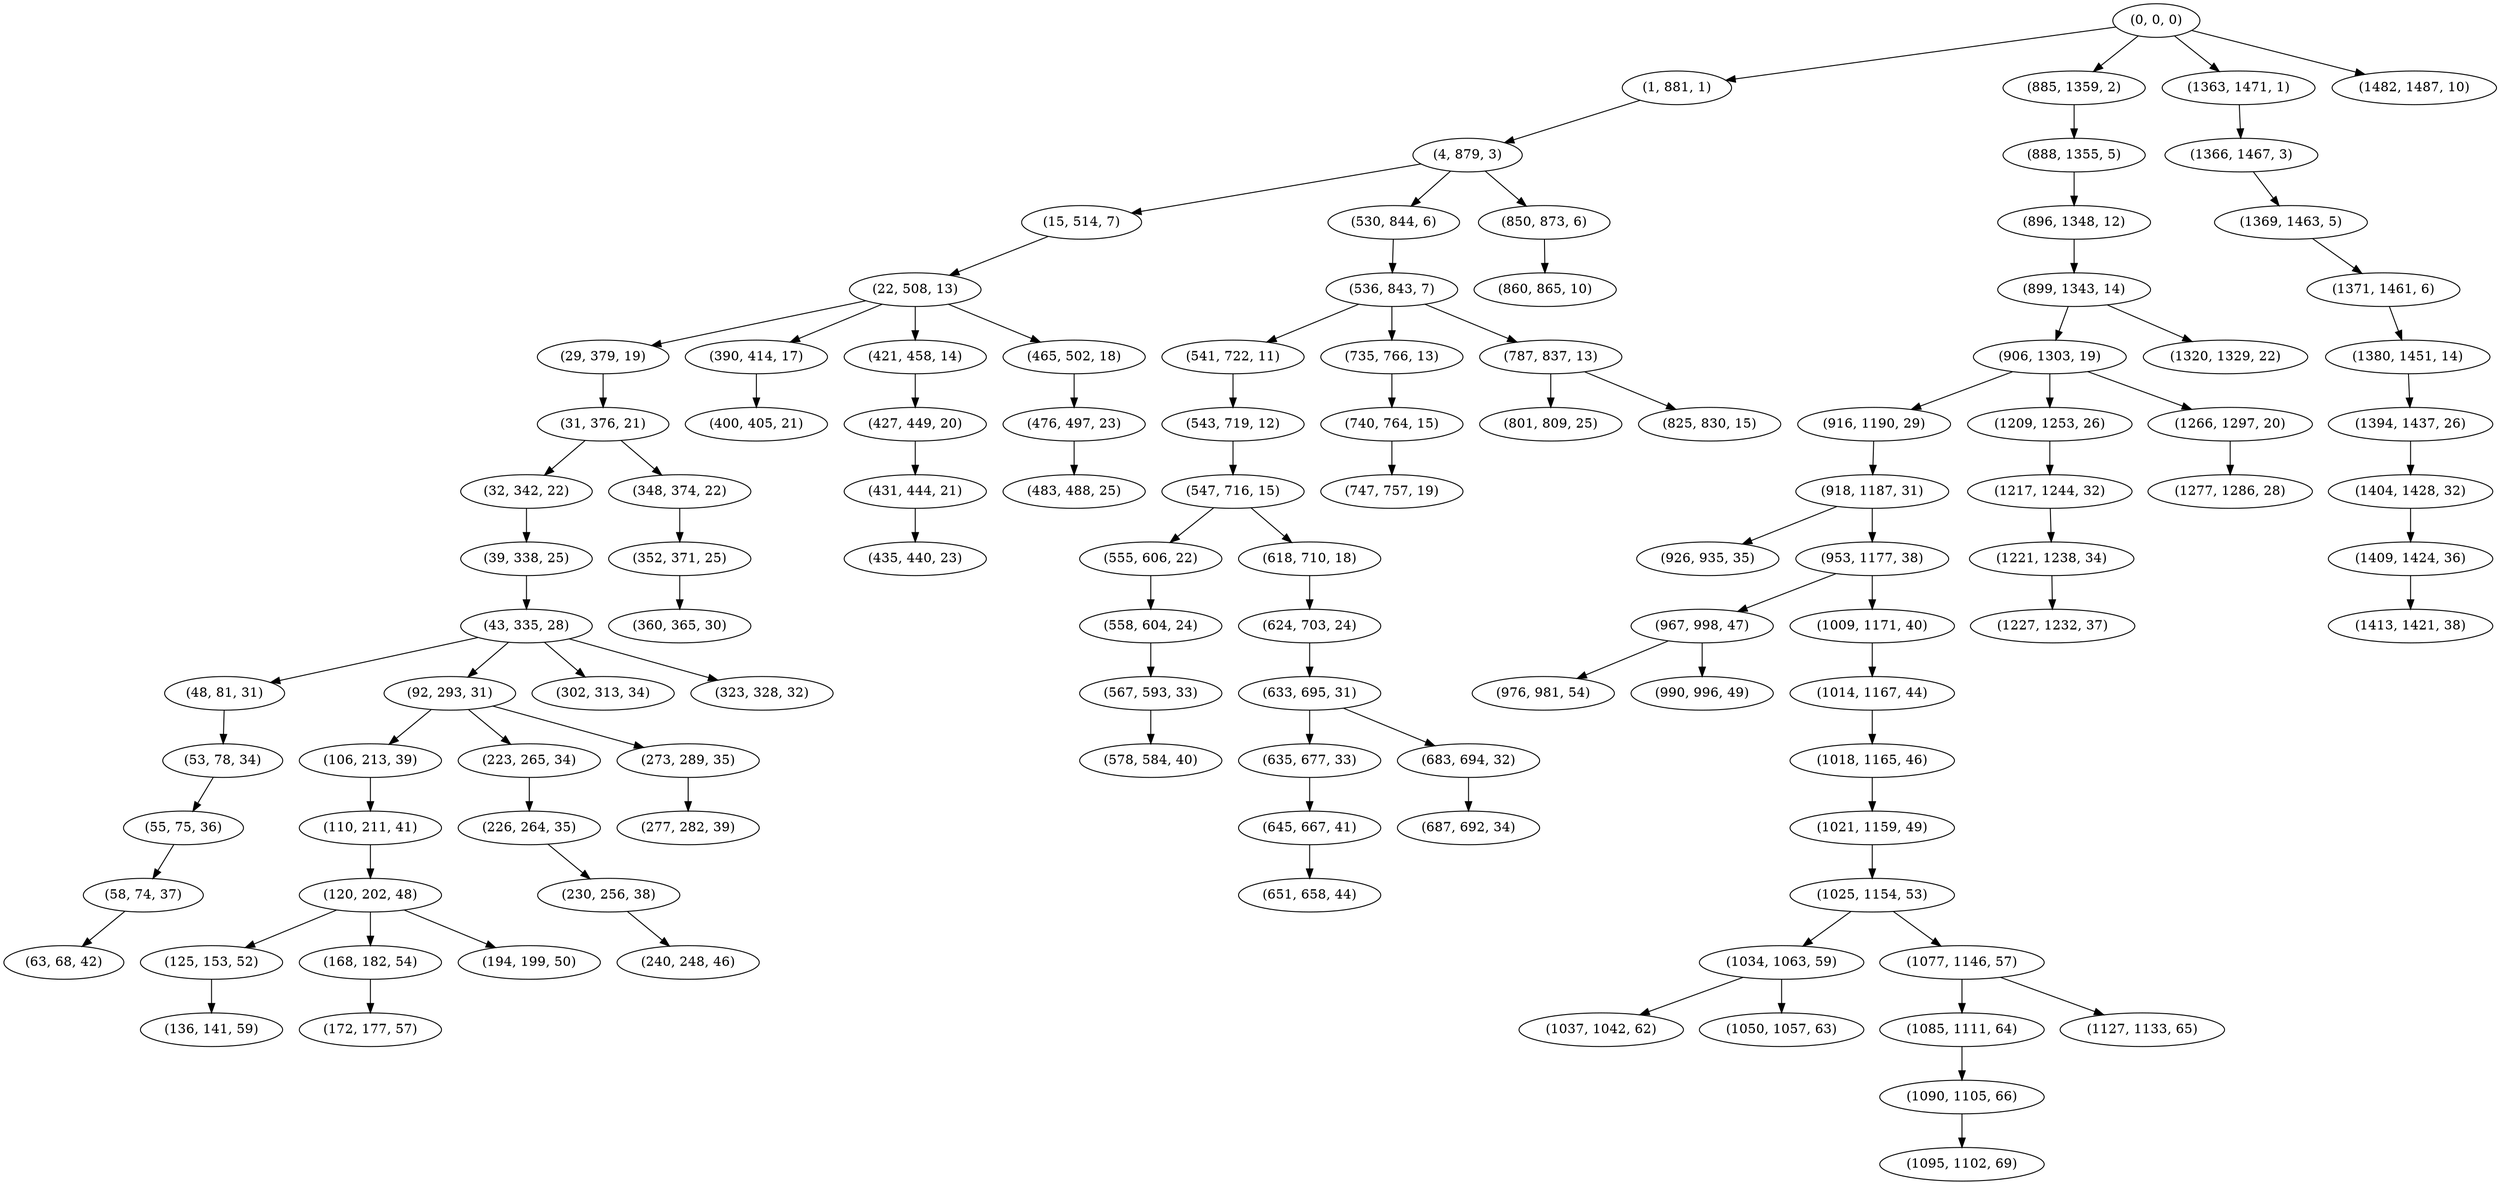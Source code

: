 digraph tree {
    "(0, 0, 0)";
    "(1, 881, 1)";
    "(4, 879, 3)";
    "(15, 514, 7)";
    "(22, 508, 13)";
    "(29, 379, 19)";
    "(31, 376, 21)";
    "(32, 342, 22)";
    "(39, 338, 25)";
    "(43, 335, 28)";
    "(48, 81, 31)";
    "(53, 78, 34)";
    "(55, 75, 36)";
    "(58, 74, 37)";
    "(63, 68, 42)";
    "(92, 293, 31)";
    "(106, 213, 39)";
    "(110, 211, 41)";
    "(120, 202, 48)";
    "(125, 153, 52)";
    "(136, 141, 59)";
    "(168, 182, 54)";
    "(172, 177, 57)";
    "(194, 199, 50)";
    "(223, 265, 34)";
    "(226, 264, 35)";
    "(230, 256, 38)";
    "(240, 248, 46)";
    "(273, 289, 35)";
    "(277, 282, 39)";
    "(302, 313, 34)";
    "(323, 328, 32)";
    "(348, 374, 22)";
    "(352, 371, 25)";
    "(360, 365, 30)";
    "(390, 414, 17)";
    "(400, 405, 21)";
    "(421, 458, 14)";
    "(427, 449, 20)";
    "(431, 444, 21)";
    "(435, 440, 23)";
    "(465, 502, 18)";
    "(476, 497, 23)";
    "(483, 488, 25)";
    "(530, 844, 6)";
    "(536, 843, 7)";
    "(541, 722, 11)";
    "(543, 719, 12)";
    "(547, 716, 15)";
    "(555, 606, 22)";
    "(558, 604, 24)";
    "(567, 593, 33)";
    "(578, 584, 40)";
    "(618, 710, 18)";
    "(624, 703, 24)";
    "(633, 695, 31)";
    "(635, 677, 33)";
    "(645, 667, 41)";
    "(651, 658, 44)";
    "(683, 694, 32)";
    "(687, 692, 34)";
    "(735, 766, 13)";
    "(740, 764, 15)";
    "(747, 757, 19)";
    "(787, 837, 13)";
    "(801, 809, 25)";
    "(825, 830, 15)";
    "(850, 873, 6)";
    "(860, 865, 10)";
    "(885, 1359, 2)";
    "(888, 1355, 5)";
    "(896, 1348, 12)";
    "(899, 1343, 14)";
    "(906, 1303, 19)";
    "(916, 1190, 29)";
    "(918, 1187, 31)";
    "(926, 935, 35)";
    "(953, 1177, 38)";
    "(967, 998, 47)";
    "(976, 981, 54)";
    "(990, 996, 49)";
    "(1009, 1171, 40)";
    "(1014, 1167, 44)";
    "(1018, 1165, 46)";
    "(1021, 1159, 49)";
    "(1025, 1154, 53)";
    "(1034, 1063, 59)";
    "(1037, 1042, 62)";
    "(1050, 1057, 63)";
    "(1077, 1146, 57)";
    "(1085, 1111, 64)";
    "(1090, 1105, 66)";
    "(1095, 1102, 69)";
    "(1127, 1133, 65)";
    "(1209, 1253, 26)";
    "(1217, 1244, 32)";
    "(1221, 1238, 34)";
    "(1227, 1232, 37)";
    "(1266, 1297, 20)";
    "(1277, 1286, 28)";
    "(1320, 1329, 22)";
    "(1363, 1471, 1)";
    "(1366, 1467, 3)";
    "(1369, 1463, 5)";
    "(1371, 1461, 6)";
    "(1380, 1451, 14)";
    "(1394, 1437, 26)";
    "(1404, 1428, 32)";
    "(1409, 1424, 36)";
    "(1413, 1421, 38)";
    "(1482, 1487, 10)";
    "(0, 0, 0)" -> "(1, 881, 1)";
    "(0, 0, 0)" -> "(885, 1359, 2)";
    "(0, 0, 0)" -> "(1363, 1471, 1)";
    "(0, 0, 0)" -> "(1482, 1487, 10)";
    "(1, 881, 1)" -> "(4, 879, 3)";
    "(4, 879, 3)" -> "(15, 514, 7)";
    "(4, 879, 3)" -> "(530, 844, 6)";
    "(4, 879, 3)" -> "(850, 873, 6)";
    "(15, 514, 7)" -> "(22, 508, 13)";
    "(22, 508, 13)" -> "(29, 379, 19)";
    "(22, 508, 13)" -> "(390, 414, 17)";
    "(22, 508, 13)" -> "(421, 458, 14)";
    "(22, 508, 13)" -> "(465, 502, 18)";
    "(29, 379, 19)" -> "(31, 376, 21)";
    "(31, 376, 21)" -> "(32, 342, 22)";
    "(31, 376, 21)" -> "(348, 374, 22)";
    "(32, 342, 22)" -> "(39, 338, 25)";
    "(39, 338, 25)" -> "(43, 335, 28)";
    "(43, 335, 28)" -> "(48, 81, 31)";
    "(43, 335, 28)" -> "(92, 293, 31)";
    "(43, 335, 28)" -> "(302, 313, 34)";
    "(43, 335, 28)" -> "(323, 328, 32)";
    "(48, 81, 31)" -> "(53, 78, 34)";
    "(53, 78, 34)" -> "(55, 75, 36)";
    "(55, 75, 36)" -> "(58, 74, 37)";
    "(58, 74, 37)" -> "(63, 68, 42)";
    "(92, 293, 31)" -> "(106, 213, 39)";
    "(92, 293, 31)" -> "(223, 265, 34)";
    "(92, 293, 31)" -> "(273, 289, 35)";
    "(106, 213, 39)" -> "(110, 211, 41)";
    "(110, 211, 41)" -> "(120, 202, 48)";
    "(120, 202, 48)" -> "(125, 153, 52)";
    "(120, 202, 48)" -> "(168, 182, 54)";
    "(120, 202, 48)" -> "(194, 199, 50)";
    "(125, 153, 52)" -> "(136, 141, 59)";
    "(168, 182, 54)" -> "(172, 177, 57)";
    "(223, 265, 34)" -> "(226, 264, 35)";
    "(226, 264, 35)" -> "(230, 256, 38)";
    "(230, 256, 38)" -> "(240, 248, 46)";
    "(273, 289, 35)" -> "(277, 282, 39)";
    "(348, 374, 22)" -> "(352, 371, 25)";
    "(352, 371, 25)" -> "(360, 365, 30)";
    "(390, 414, 17)" -> "(400, 405, 21)";
    "(421, 458, 14)" -> "(427, 449, 20)";
    "(427, 449, 20)" -> "(431, 444, 21)";
    "(431, 444, 21)" -> "(435, 440, 23)";
    "(465, 502, 18)" -> "(476, 497, 23)";
    "(476, 497, 23)" -> "(483, 488, 25)";
    "(530, 844, 6)" -> "(536, 843, 7)";
    "(536, 843, 7)" -> "(541, 722, 11)";
    "(536, 843, 7)" -> "(735, 766, 13)";
    "(536, 843, 7)" -> "(787, 837, 13)";
    "(541, 722, 11)" -> "(543, 719, 12)";
    "(543, 719, 12)" -> "(547, 716, 15)";
    "(547, 716, 15)" -> "(555, 606, 22)";
    "(547, 716, 15)" -> "(618, 710, 18)";
    "(555, 606, 22)" -> "(558, 604, 24)";
    "(558, 604, 24)" -> "(567, 593, 33)";
    "(567, 593, 33)" -> "(578, 584, 40)";
    "(618, 710, 18)" -> "(624, 703, 24)";
    "(624, 703, 24)" -> "(633, 695, 31)";
    "(633, 695, 31)" -> "(635, 677, 33)";
    "(633, 695, 31)" -> "(683, 694, 32)";
    "(635, 677, 33)" -> "(645, 667, 41)";
    "(645, 667, 41)" -> "(651, 658, 44)";
    "(683, 694, 32)" -> "(687, 692, 34)";
    "(735, 766, 13)" -> "(740, 764, 15)";
    "(740, 764, 15)" -> "(747, 757, 19)";
    "(787, 837, 13)" -> "(801, 809, 25)";
    "(787, 837, 13)" -> "(825, 830, 15)";
    "(850, 873, 6)" -> "(860, 865, 10)";
    "(885, 1359, 2)" -> "(888, 1355, 5)";
    "(888, 1355, 5)" -> "(896, 1348, 12)";
    "(896, 1348, 12)" -> "(899, 1343, 14)";
    "(899, 1343, 14)" -> "(906, 1303, 19)";
    "(899, 1343, 14)" -> "(1320, 1329, 22)";
    "(906, 1303, 19)" -> "(916, 1190, 29)";
    "(906, 1303, 19)" -> "(1209, 1253, 26)";
    "(906, 1303, 19)" -> "(1266, 1297, 20)";
    "(916, 1190, 29)" -> "(918, 1187, 31)";
    "(918, 1187, 31)" -> "(926, 935, 35)";
    "(918, 1187, 31)" -> "(953, 1177, 38)";
    "(953, 1177, 38)" -> "(967, 998, 47)";
    "(953, 1177, 38)" -> "(1009, 1171, 40)";
    "(967, 998, 47)" -> "(976, 981, 54)";
    "(967, 998, 47)" -> "(990, 996, 49)";
    "(1009, 1171, 40)" -> "(1014, 1167, 44)";
    "(1014, 1167, 44)" -> "(1018, 1165, 46)";
    "(1018, 1165, 46)" -> "(1021, 1159, 49)";
    "(1021, 1159, 49)" -> "(1025, 1154, 53)";
    "(1025, 1154, 53)" -> "(1034, 1063, 59)";
    "(1025, 1154, 53)" -> "(1077, 1146, 57)";
    "(1034, 1063, 59)" -> "(1037, 1042, 62)";
    "(1034, 1063, 59)" -> "(1050, 1057, 63)";
    "(1077, 1146, 57)" -> "(1085, 1111, 64)";
    "(1077, 1146, 57)" -> "(1127, 1133, 65)";
    "(1085, 1111, 64)" -> "(1090, 1105, 66)";
    "(1090, 1105, 66)" -> "(1095, 1102, 69)";
    "(1209, 1253, 26)" -> "(1217, 1244, 32)";
    "(1217, 1244, 32)" -> "(1221, 1238, 34)";
    "(1221, 1238, 34)" -> "(1227, 1232, 37)";
    "(1266, 1297, 20)" -> "(1277, 1286, 28)";
    "(1363, 1471, 1)" -> "(1366, 1467, 3)";
    "(1366, 1467, 3)" -> "(1369, 1463, 5)";
    "(1369, 1463, 5)" -> "(1371, 1461, 6)";
    "(1371, 1461, 6)" -> "(1380, 1451, 14)";
    "(1380, 1451, 14)" -> "(1394, 1437, 26)";
    "(1394, 1437, 26)" -> "(1404, 1428, 32)";
    "(1404, 1428, 32)" -> "(1409, 1424, 36)";
    "(1409, 1424, 36)" -> "(1413, 1421, 38)";
}
